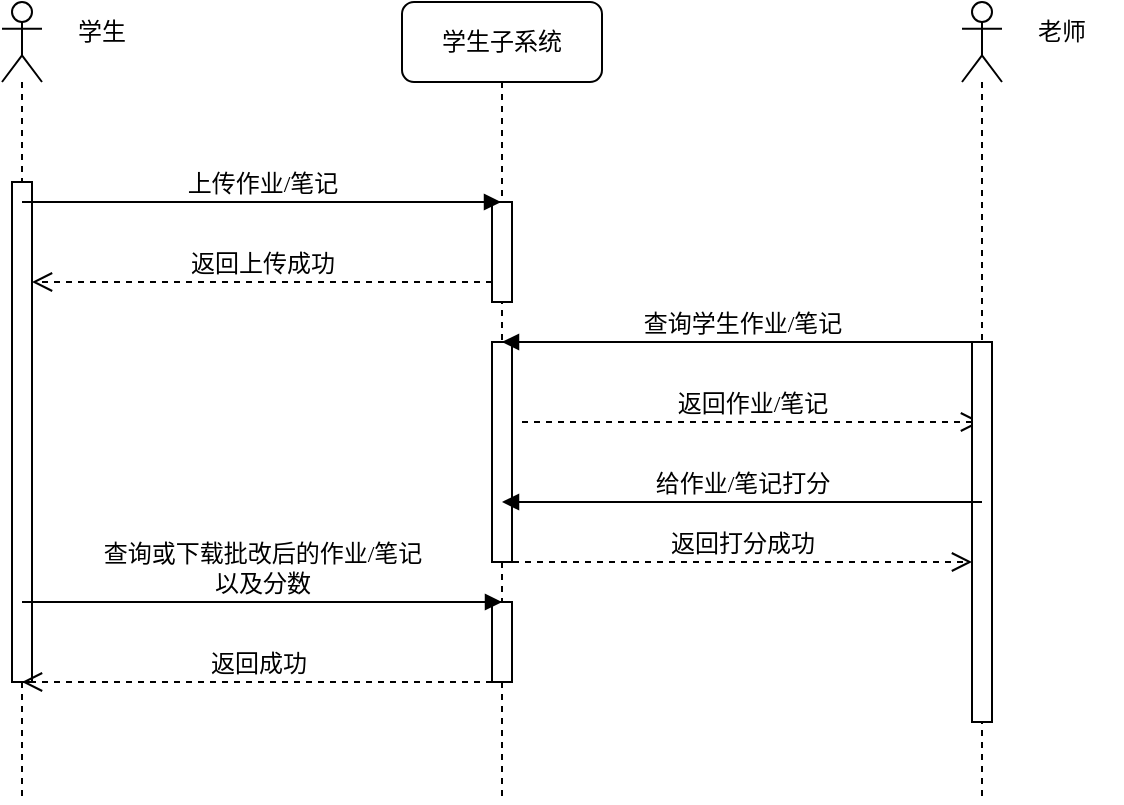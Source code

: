 <mxfile version="17.0.0" type="github"><diagram name="Page-1" id="13e1069c-82ec-6db2-03f1-153e76fe0fe0"><mxGraphModel dx="1186" dy="613" grid="1" gridSize="10" guides="1" tooltips="1" connect="1" arrows="1" fold="1" page="1" pageScale="1" pageWidth="1100" pageHeight="850" background="none" math="0" shadow="0"><root><mxCell id="0"/><mxCell id="1" parent="0"/><mxCell id="7baba1c4bc27f4b0-8" value="学生子系统" style="shape=umlLifeline;perimeter=lifelinePerimeter;whiteSpace=wrap;html=1;container=1;collapsible=0;recursiveResize=0;outlineConnect=0;rounded=1;shadow=0;comic=0;labelBackgroundColor=none;strokeWidth=1;fontFamily=Verdana;fontSize=12;align=center;" parent="1" vertex="1"><mxGeometry x="300" y="80" width="100" height="400" as="geometry"/></mxCell><mxCell id="7baba1c4bc27f4b0-9" value="" style="html=1;points=[];perimeter=orthogonalPerimeter;rounded=0;shadow=0;comic=0;labelBackgroundColor=none;strokeWidth=1;fontFamily=Verdana;fontSize=12;align=center;" parent="7baba1c4bc27f4b0-8" vertex="1"><mxGeometry x="45" y="100" width="10" height="50" as="geometry"/></mxCell><mxCell id="TLK5XkgE6gAEmuYLz-ld-11" value="" style="html=1;points=[];perimeter=orthogonalPerimeter;rounded=0;shadow=0;comic=0;labelBackgroundColor=none;strokeWidth=1;fontFamily=Verdana;fontSize=12;align=center;" parent="7baba1c4bc27f4b0-8" vertex="1"><mxGeometry x="45" y="170" width="10" height="110" as="geometry"/></mxCell><mxCell id="TLK5XkgE6gAEmuYLz-ld-19" value="" style="html=1;points=[];perimeter=orthogonalPerimeter;" parent="7baba1c4bc27f4b0-8" vertex="1"><mxGeometry x="45" y="300" width="10" height="40" as="geometry"/></mxCell><mxCell id="TLK5XkgE6gAEmuYLz-ld-5" value="" style="shape=umlLifeline;participant=umlActor;perimeter=lifelinePerimeter;whiteSpace=wrap;html=1;container=1;collapsible=0;recursiveResize=0;verticalAlign=top;spacingTop=36;outlineConnect=0;" parent="1" vertex="1"><mxGeometry x="100" y="80" width="20" height="400" as="geometry"/></mxCell><mxCell id="TLK5XkgE6gAEmuYLz-ld-10" value="" style="html=1;points=[];perimeter=orthogonalPerimeter;" parent="TLK5XkgE6gAEmuYLz-ld-5" vertex="1"><mxGeometry x="5" y="90" width="10" height="250" as="geometry"/></mxCell><mxCell id="TLK5XkgE6gAEmuYLz-ld-6" value="上传作业/笔记" style="html=1;verticalAlign=bottom;endArrow=block;labelBackgroundColor=none;fontFamily=Verdana;fontSize=12;edgeStyle=elbowEdgeStyle;elbow=vertical;" parent="1" source="TLK5XkgE6gAEmuYLz-ld-5" target="7baba1c4bc27f4b0-8" edge="1"><mxGeometry relative="1" as="geometry"><mxPoint x="130" y="190" as="sourcePoint"/><mxPoint x="270" y="200" as="targetPoint"/><Array as="points"><mxPoint x="190" y="180"/><mxPoint x="180" y="170"/><mxPoint x="290" y="197"/></Array></mxGeometry></mxCell><mxCell id="TLK5XkgE6gAEmuYLz-ld-13" value="查询学生作业/笔记" style="html=1;verticalAlign=bottom;endArrow=block;labelBackgroundColor=none;fontFamily=Verdana;fontSize=12;edgeStyle=elbowEdgeStyle;elbow=vertical;" parent="1" edge="1" target="7baba1c4bc27f4b0-8" source="UG_bvGxzLMIHBYcvIfPP-1"><mxGeometry relative="1" as="geometry"><mxPoint x="330" y="290" as="sourcePoint"/><mxPoint x="570" y="290" as="targetPoint"/><Array as="points"><mxPoint x="470" y="250"/><mxPoint x="410.5" y="290"/><mxPoint x="400.5" y="280"/><mxPoint x="510.5" y="307"/></Array></mxGeometry></mxCell><mxCell id="TLK5XkgE6gAEmuYLz-ld-21" value="返回上传成功" style="html=1;verticalAlign=bottom;endArrow=open;dashed=1;endSize=8;labelBackgroundColor=none;fontFamily=Verdana;fontSize=12;edgeStyle=elbowEdgeStyle;elbow=vertical;" parent="1" target="TLK5XkgE6gAEmuYLz-ld-10" edge="1"><mxGeometry relative="1" as="geometry"><mxPoint x="120" y="420" as="targetPoint"/><Array as="points"><mxPoint x="290" y="220"/><mxPoint x="290" y="210"/><mxPoint x="155.5" y="420"/><mxPoint x="285.5" y="420"/><mxPoint x="200.5" y="420"/><mxPoint x="230.5" y="420"/></Array><mxPoint x="345" y="220" as="sourcePoint"/><mxPoint as="offset"/></mxGeometry></mxCell><mxCell id="kXIZo_LiZvNYFcPQpfme-1" value="返回作业/笔记" style="html=1;verticalAlign=bottom;endArrow=open;dashed=1;endSize=8;labelBackgroundColor=none;fontFamily=Verdana;fontSize=12;edgeStyle=elbowEdgeStyle;elbow=vertical;" parent="1" target="UG_bvGxzLMIHBYcvIfPP-1" edge="1"><mxGeometry x="-0.004" relative="1" as="geometry"><mxPoint x="140" y="320" as="targetPoint"/><Array as="points"><mxPoint x="460" y="290"/><mxPoint x="420" y="300"/><mxPoint x="460" y="320"/><mxPoint x="255" y="310"/><mxPoint x="120.5" y="520"/><mxPoint x="250.5" y="520"/><mxPoint x="165.5" y="520"/><mxPoint x="195.5" y="520"/></Array><mxPoint x="360" y="290" as="sourcePoint"/><mxPoint as="offset"/></mxGeometry></mxCell><mxCell id="dVsF-1Tq25rg3u5TpOk9-1" value="学生" style="text;html=1;strokeColor=none;fillColor=none;align=center;verticalAlign=middle;whiteSpace=wrap;rounded=0;" parent="1" vertex="1"><mxGeometry x="120" y="80" width="60" height="30" as="geometry"/></mxCell><mxCell id="UG_bvGxzLMIHBYcvIfPP-1" value="" style="shape=umlLifeline;participant=umlActor;perimeter=lifelinePerimeter;whiteSpace=wrap;html=1;container=1;collapsible=0;recursiveResize=0;verticalAlign=top;spacingTop=36;outlineConnect=0;" vertex="1" parent="1"><mxGeometry x="580" y="80" width="20" height="400" as="geometry"/></mxCell><mxCell id="UG_bvGxzLMIHBYcvIfPP-2" value="" style="html=1;points=[];perimeter=orthogonalPerimeter;" vertex="1" parent="UG_bvGxzLMIHBYcvIfPP-1"><mxGeometry x="5" y="170" width="10" height="190" as="geometry"/></mxCell><mxCell id="UG_bvGxzLMIHBYcvIfPP-6" value="返回打分成功" style="html=1;verticalAlign=bottom;endArrow=open;dashed=1;endSize=8;labelBackgroundColor=none;fontFamily=Verdana;fontSize=12;edgeStyle=elbowEdgeStyle;elbow=vertical;" edge="1" parent="UG_bvGxzLMIHBYcvIfPP-1"><mxGeometry x="-0.004" relative="1" as="geometry"><mxPoint x="5" y="280" as="targetPoint"/><Array as="points"><mxPoint x="-124.5" y="280"/><mxPoint x="-164.5" y="290"/><mxPoint x="-124.5" y="310"/><mxPoint x="-329.5" y="300"/><mxPoint x="-464" y="510"/><mxPoint x="-334" y="510"/><mxPoint x="-419" y="510"/><mxPoint x="-389" y="510"/></Array><mxPoint x="-224.5" y="280" as="sourcePoint"/><mxPoint as="offset"/></mxGeometry></mxCell><mxCell id="UG_bvGxzLMIHBYcvIfPP-3" value="老师" style="text;html=1;strokeColor=none;fillColor=none;align=center;verticalAlign=middle;whiteSpace=wrap;rounded=0;" vertex="1" parent="1"><mxGeometry x="600" y="80" width="60" height="30" as="geometry"/></mxCell><mxCell id="UG_bvGxzLMIHBYcvIfPP-5" value="给作业/笔记打分" style="html=1;verticalAlign=bottom;endArrow=block;labelBackgroundColor=none;fontFamily=Verdana;fontSize=12;edgeStyle=elbowEdgeStyle;elbow=vertical;" edge="1" parent="1"><mxGeometry relative="1" as="geometry"><mxPoint x="590" y="330" as="sourcePoint"/><mxPoint x="350" y="330" as="targetPoint"/><Array as="points"><mxPoint x="470.5" y="330"/><mxPoint x="411" y="370"/><mxPoint x="401" y="360"/><mxPoint x="511" y="387"/></Array></mxGeometry></mxCell><mxCell id="UG_bvGxzLMIHBYcvIfPP-7" value="查询或下载批改后的作业/笔记&lt;br&gt;以及分数" style="html=1;verticalAlign=bottom;endArrow=block;labelBackgroundColor=none;fontFamily=Verdana;fontSize=12;edgeStyle=elbowEdgeStyle;elbow=vertical;" edge="1" parent="1"><mxGeometry relative="1" as="geometry"><mxPoint x="110" y="380" as="sourcePoint"/><mxPoint x="350" y="380" as="targetPoint"/><Array as="points"><mxPoint x="190.5" y="380"/><mxPoint x="180.5" y="370"/><mxPoint x="290.5" y="397"/></Array></mxGeometry></mxCell><mxCell id="kXIZo_LiZvNYFcPQpfme-3" value="返回成功" style="html=1;verticalAlign=bottom;endArrow=open;dashed=1;endSize=8;labelBackgroundColor=none;fontFamily=Verdana;fontSize=12;edgeStyle=elbowEdgeStyle;elbow=vertical;" parent="1" edge="1"><mxGeometry x="-0.004" relative="1" as="geometry"><mxPoint x="110" y="420" as="targetPoint"/><Array as="points"><mxPoint x="250.5" y="420"/><mxPoint x="250.5" y="410"/><mxPoint x="116" y="620"/><mxPoint x="246" y="620"/><mxPoint x="161" y="620"/><mxPoint x="191" y="620"/></Array><mxPoint x="345" y="420" as="sourcePoint"/><mxPoint as="offset"/></mxGeometry></mxCell></root></mxGraphModel></diagram></mxfile>